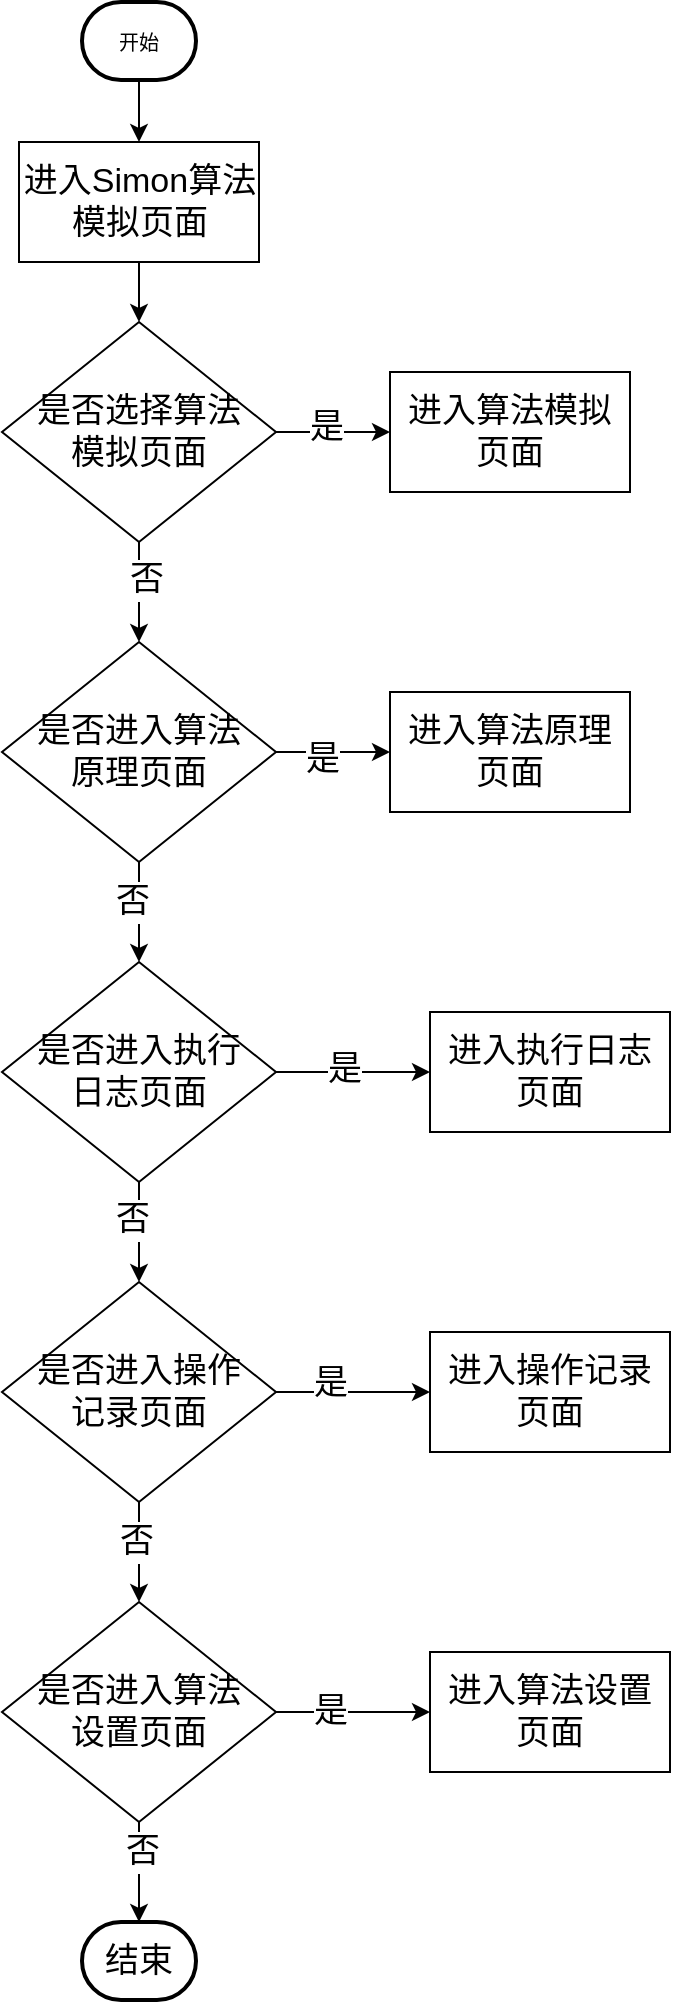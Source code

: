 <mxfile version="27.0.4">
  <diagram name="第 1 页" id="oCQQWqERgK3mjO1e3gCn">
    <mxGraphModel dx="1235" dy="729" grid="1" gridSize="10" guides="1" tooltips="1" connect="1" arrows="1" fold="1" page="1" pageScale="1" pageWidth="827" pageHeight="1169" math="0" shadow="0">
      <root>
        <mxCell id="0" />
        <mxCell id="1" parent="0" />
        <mxCell id="ehFxxDQy65vC9pydD39e-1" value="结束" style="rounded=1;whiteSpace=wrap;arcSize=50;strokeWidth=2;fontSize=17;" vertex="1" parent="1">
          <mxGeometry x="286" y="1010" width="57" height="39" as="geometry" />
        </mxCell>
        <mxCell id="ehFxxDQy65vC9pydD39e-44" value="" style="curved=1;startArrow=none;endArrow=block;exitX=0;exitY=0.3;entryX=0;entryY=0.69;rounded=0;" edge="1" parent="1" source="ehFxxDQy65vC9pydD39e-12">
          <mxGeometry relative="1" as="geometry">
            <Array as="points">
              <mxPoint x="100" y="1289" />
              <mxPoint x="100" y="1174" />
            </Array>
            <mxPoint x="307.072" y="1093.072" as="targetPoint" />
          </mxGeometry>
        </mxCell>
        <mxCell id="ehFxxDQy65vC9pydD39e-59" value="否" style="curved=1;startArrow=none;endArrow=block;exitX=1;exitY=0.99;entryX=0.99;entryY=0.32;rounded=0;" edge="1" parent="1" target="ehFxxDQy65vC9pydD39e-23">
          <mxGeometry relative="1" as="geometry">
            <Array as="points">
              <mxPoint x="922" y="2242" />
              <mxPoint x="922" y="3066" />
            </Array>
            <mxPoint x="845.394" y="2166.606" as="sourcePoint" />
          </mxGeometry>
        </mxCell>
        <mxCell id="ehFxxDQy65vC9pydD39e-91" value="" style="edgeStyle=orthogonalEdgeStyle;rounded=0;orthogonalLoop=1;jettySize=auto;html=1;fontSize=17;" edge="1" parent="1" source="ehFxxDQy65vC9pydD39e-76" target="ehFxxDQy65vC9pydD39e-78">
          <mxGeometry relative="1" as="geometry" />
        </mxCell>
        <mxCell id="ehFxxDQy65vC9pydD39e-76" value="进入Simon算法模拟页面" style="rounded=0;whiteSpace=wrap;html=1;fontSize=17;" vertex="1" parent="1">
          <mxGeometry x="254.5" y="120" width="120" height="60" as="geometry" />
        </mxCell>
        <mxCell id="ehFxxDQy65vC9pydD39e-92" value="" style="edgeStyle=orthogonalEdgeStyle;rounded=0;orthogonalLoop=1;jettySize=auto;html=1;fontSize=17;" edge="1" parent="1" source="ehFxxDQy65vC9pydD39e-78" target="ehFxxDQy65vC9pydD39e-80">
          <mxGeometry relative="1" as="geometry" />
        </mxCell>
        <mxCell id="ehFxxDQy65vC9pydD39e-113" value="否" style="edgeLabel;html=1;align=center;verticalAlign=middle;resizable=0;points=[];fontSize=17;" vertex="1" connectable="0" parent="ehFxxDQy65vC9pydD39e-92">
          <mxGeometry x="-0.265" y="3" relative="1" as="geometry">
            <mxPoint as="offset" />
          </mxGeometry>
        </mxCell>
        <mxCell id="ehFxxDQy65vC9pydD39e-100" value="" style="edgeStyle=orthogonalEdgeStyle;rounded=0;orthogonalLoop=1;jettySize=auto;html=1;fontSize=17;" edge="1" parent="1" source="ehFxxDQy65vC9pydD39e-78" target="ehFxxDQy65vC9pydD39e-79">
          <mxGeometry relative="1" as="geometry" />
        </mxCell>
        <mxCell id="ehFxxDQy65vC9pydD39e-104" value="是" style="edgeLabel;html=1;align=center;verticalAlign=middle;resizable=0;points=[];fontSize=17;" vertex="1" connectable="0" parent="ehFxxDQy65vC9pydD39e-100">
          <mxGeometry x="-0.127" y="2" relative="1" as="geometry">
            <mxPoint as="offset" />
          </mxGeometry>
        </mxCell>
        <mxCell id="ehFxxDQy65vC9pydD39e-78" value="是否选择算法&lt;div&gt;模拟页面&lt;/div&gt;" style="rhombus;whiteSpace=wrap;html=1;fontSize=17;" vertex="1" parent="1">
          <mxGeometry x="246" y="210" width="137" height="110" as="geometry" />
        </mxCell>
        <mxCell id="ehFxxDQy65vC9pydD39e-79" value="进入算法模拟页面" style="rounded=0;whiteSpace=wrap;html=1;fontSize=17;" vertex="1" parent="1">
          <mxGeometry x="440" y="235" width="120" height="60" as="geometry" />
        </mxCell>
        <mxCell id="ehFxxDQy65vC9pydD39e-93" value="" style="edgeStyle=orthogonalEdgeStyle;rounded=0;orthogonalLoop=1;jettySize=auto;html=1;fontSize=17;" edge="1" parent="1" source="ehFxxDQy65vC9pydD39e-80" target="ehFxxDQy65vC9pydD39e-82">
          <mxGeometry relative="1" as="geometry" />
        </mxCell>
        <mxCell id="ehFxxDQy65vC9pydD39e-112" value="否" style="edgeLabel;html=1;align=center;verticalAlign=middle;resizable=0;points=[];fontSize=17;" vertex="1" connectable="0" parent="ehFxxDQy65vC9pydD39e-93">
          <mxGeometry x="-0.219" y="-4" relative="1" as="geometry">
            <mxPoint as="offset" />
          </mxGeometry>
        </mxCell>
        <mxCell id="ehFxxDQy65vC9pydD39e-99" value="" style="edgeStyle=orthogonalEdgeStyle;rounded=0;orthogonalLoop=1;jettySize=auto;html=1;fontSize=17;" edge="1" parent="1" source="ehFxxDQy65vC9pydD39e-80" target="ehFxxDQy65vC9pydD39e-81">
          <mxGeometry relative="1" as="geometry" />
        </mxCell>
        <mxCell id="ehFxxDQy65vC9pydD39e-105" value="是" style="edgeLabel;html=1;align=center;verticalAlign=middle;resizable=0;points=[];fontSize=17;" vertex="1" connectable="0" parent="ehFxxDQy65vC9pydD39e-99">
          <mxGeometry x="-0.202" y="-4" relative="1" as="geometry">
            <mxPoint as="offset" />
          </mxGeometry>
        </mxCell>
        <mxCell id="ehFxxDQy65vC9pydD39e-80" value="是否进入算法&lt;div&gt;原理页面&lt;/div&gt;" style="rhombus;whiteSpace=wrap;html=1;fontSize=17;" vertex="1" parent="1">
          <mxGeometry x="246" y="370" width="137" height="110" as="geometry" />
        </mxCell>
        <mxCell id="ehFxxDQy65vC9pydD39e-81" value="进入算法原理页面" style="rounded=0;whiteSpace=wrap;html=1;fontSize=17;" vertex="1" parent="1">
          <mxGeometry x="440" y="395" width="120" height="60" as="geometry" />
        </mxCell>
        <mxCell id="ehFxxDQy65vC9pydD39e-94" value="" style="edgeStyle=orthogonalEdgeStyle;rounded=0;orthogonalLoop=1;jettySize=auto;html=1;fontSize=17;" edge="1" parent="1" source="ehFxxDQy65vC9pydD39e-82" target="ehFxxDQy65vC9pydD39e-84">
          <mxGeometry relative="1" as="geometry" />
        </mxCell>
        <mxCell id="ehFxxDQy65vC9pydD39e-111" value="否" style="edgeLabel;html=1;align=center;verticalAlign=middle;resizable=0;points=[];fontSize=17;" vertex="1" connectable="0" parent="ehFxxDQy65vC9pydD39e-94">
          <mxGeometry x="-0.265" y="-4" relative="1" as="geometry">
            <mxPoint as="offset" />
          </mxGeometry>
        </mxCell>
        <mxCell id="ehFxxDQy65vC9pydD39e-98" value="" style="edgeStyle=orthogonalEdgeStyle;rounded=0;orthogonalLoop=1;jettySize=auto;html=1;fontSize=17;" edge="1" parent="1" source="ehFxxDQy65vC9pydD39e-82" target="ehFxxDQy65vC9pydD39e-83">
          <mxGeometry relative="1" as="geometry" />
        </mxCell>
        <mxCell id="ehFxxDQy65vC9pydD39e-106" value="是" style="edgeLabel;html=1;align=center;verticalAlign=middle;resizable=0;points=[];fontSize=17;" vertex="1" connectable="0" parent="ehFxxDQy65vC9pydD39e-98">
          <mxGeometry x="-0.127" y="1" relative="1" as="geometry">
            <mxPoint as="offset" />
          </mxGeometry>
        </mxCell>
        <mxCell id="ehFxxDQy65vC9pydD39e-82" value="是否进入执行&lt;div&gt;日志页面&lt;/div&gt;" style="rhombus;whiteSpace=wrap;html=1;fontSize=17;" vertex="1" parent="1">
          <mxGeometry x="246" y="530" width="137" height="110" as="geometry" />
        </mxCell>
        <mxCell id="ehFxxDQy65vC9pydD39e-83" value="进入执行日志页面" style="rounded=0;whiteSpace=wrap;html=1;fontSize=17;" vertex="1" parent="1">
          <mxGeometry x="460" y="555" width="120" height="60" as="geometry" />
        </mxCell>
        <mxCell id="ehFxxDQy65vC9pydD39e-95" value="" style="edgeStyle=orthogonalEdgeStyle;rounded=0;orthogonalLoop=1;jettySize=auto;html=1;fontSize=17;" edge="1" parent="1" source="ehFxxDQy65vC9pydD39e-84" target="ehFxxDQy65vC9pydD39e-86">
          <mxGeometry relative="1" as="geometry" />
        </mxCell>
        <mxCell id="ehFxxDQy65vC9pydD39e-110" value="否" style="edgeLabel;html=1;align=center;verticalAlign=middle;resizable=0;points=[];fontSize=17;" vertex="1" connectable="0" parent="ehFxxDQy65vC9pydD39e-95">
          <mxGeometry x="-0.214" y="-2" relative="1" as="geometry">
            <mxPoint as="offset" />
          </mxGeometry>
        </mxCell>
        <mxCell id="ehFxxDQy65vC9pydD39e-97" value="" style="edgeStyle=orthogonalEdgeStyle;rounded=0;orthogonalLoop=1;jettySize=auto;html=1;fontSize=17;" edge="1" parent="1" source="ehFxxDQy65vC9pydD39e-84" target="ehFxxDQy65vC9pydD39e-85">
          <mxGeometry relative="1" as="geometry" />
        </mxCell>
        <mxCell id="ehFxxDQy65vC9pydD39e-107" value="是" style="edgeLabel;html=1;align=center;verticalAlign=middle;resizable=0;points=[];fontSize=17;" vertex="1" connectable="0" parent="ehFxxDQy65vC9pydD39e-97">
          <mxGeometry x="-0.313" y="4" relative="1" as="geometry">
            <mxPoint as="offset" />
          </mxGeometry>
        </mxCell>
        <mxCell id="ehFxxDQy65vC9pydD39e-84" value="是否进入操作&lt;div&gt;记录页面&lt;/div&gt;" style="rhombus;whiteSpace=wrap;html=1;fontSize=17;" vertex="1" parent="1">
          <mxGeometry x="246" y="690" width="137" height="110" as="geometry" />
        </mxCell>
        <mxCell id="ehFxxDQy65vC9pydD39e-85" value="进入操作记录页面" style="rounded=0;whiteSpace=wrap;html=1;fontSize=17;" vertex="1" parent="1">
          <mxGeometry x="460" y="715" width="120" height="60" as="geometry" />
        </mxCell>
        <mxCell id="ehFxxDQy65vC9pydD39e-96" value="" style="edgeStyle=orthogonalEdgeStyle;rounded=0;orthogonalLoop=1;jettySize=auto;html=1;fontSize=17;" edge="1" parent="1" source="ehFxxDQy65vC9pydD39e-86" target="ehFxxDQy65vC9pydD39e-88">
          <mxGeometry relative="1" as="geometry" />
        </mxCell>
        <mxCell id="ehFxxDQy65vC9pydD39e-108" value="是" style="edgeLabel;html=1;align=center;verticalAlign=middle;resizable=0;points=[];fontSize=17;" vertex="1" connectable="0" parent="ehFxxDQy65vC9pydD39e-96">
          <mxGeometry x="-0.313" relative="1" as="geometry">
            <mxPoint as="offset" />
          </mxGeometry>
        </mxCell>
        <mxCell id="ehFxxDQy65vC9pydD39e-101" value="" style="edgeStyle=orthogonalEdgeStyle;rounded=0;orthogonalLoop=1;jettySize=auto;html=1;fontSize=17;" edge="1" parent="1" source="ehFxxDQy65vC9pydD39e-86" target="ehFxxDQy65vC9pydD39e-1">
          <mxGeometry relative="1" as="geometry" />
        </mxCell>
        <mxCell id="ehFxxDQy65vC9pydD39e-109" value="否" style="edgeLabel;html=1;align=center;verticalAlign=middle;resizable=0;points=[];fontSize=17;" vertex="1" connectable="0" parent="ehFxxDQy65vC9pydD39e-101">
          <mxGeometry x="-0.417" y="1" relative="1" as="geometry">
            <mxPoint as="offset" />
          </mxGeometry>
        </mxCell>
        <mxCell id="ehFxxDQy65vC9pydD39e-86" value="是否进入算法&lt;div&gt;设置页面&lt;/div&gt;" style="rhombus;whiteSpace=wrap;html=1;fontSize=17;" vertex="1" parent="1">
          <mxGeometry x="246" y="850" width="137" height="110" as="geometry" />
        </mxCell>
        <mxCell id="ehFxxDQy65vC9pydD39e-88" value="进入算法设置页面" style="rounded=0;whiteSpace=wrap;html=1;fontSize=17;" vertex="1" parent="1">
          <mxGeometry x="460" y="875" width="120" height="60" as="geometry" />
        </mxCell>
        <mxCell id="ehFxxDQy65vC9pydD39e-90" value="" style="edgeStyle=orthogonalEdgeStyle;rounded=0;orthogonalLoop=1;jettySize=auto;html=1;fontSize=17;" edge="1" parent="1" source="ehFxxDQy65vC9pydD39e-89" target="ehFxxDQy65vC9pydD39e-76">
          <mxGeometry relative="1" as="geometry" />
        </mxCell>
        <mxCell id="ehFxxDQy65vC9pydD39e-89" value="开始" style="rounded=1;whiteSpace=wrap;arcSize=50;strokeWidth=2;fontSize=10;" vertex="1" parent="1">
          <mxGeometry x="286" y="50" width="57" height="39" as="geometry" />
        </mxCell>
      </root>
    </mxGraphModel>
  </diagram>
</mxfile>
